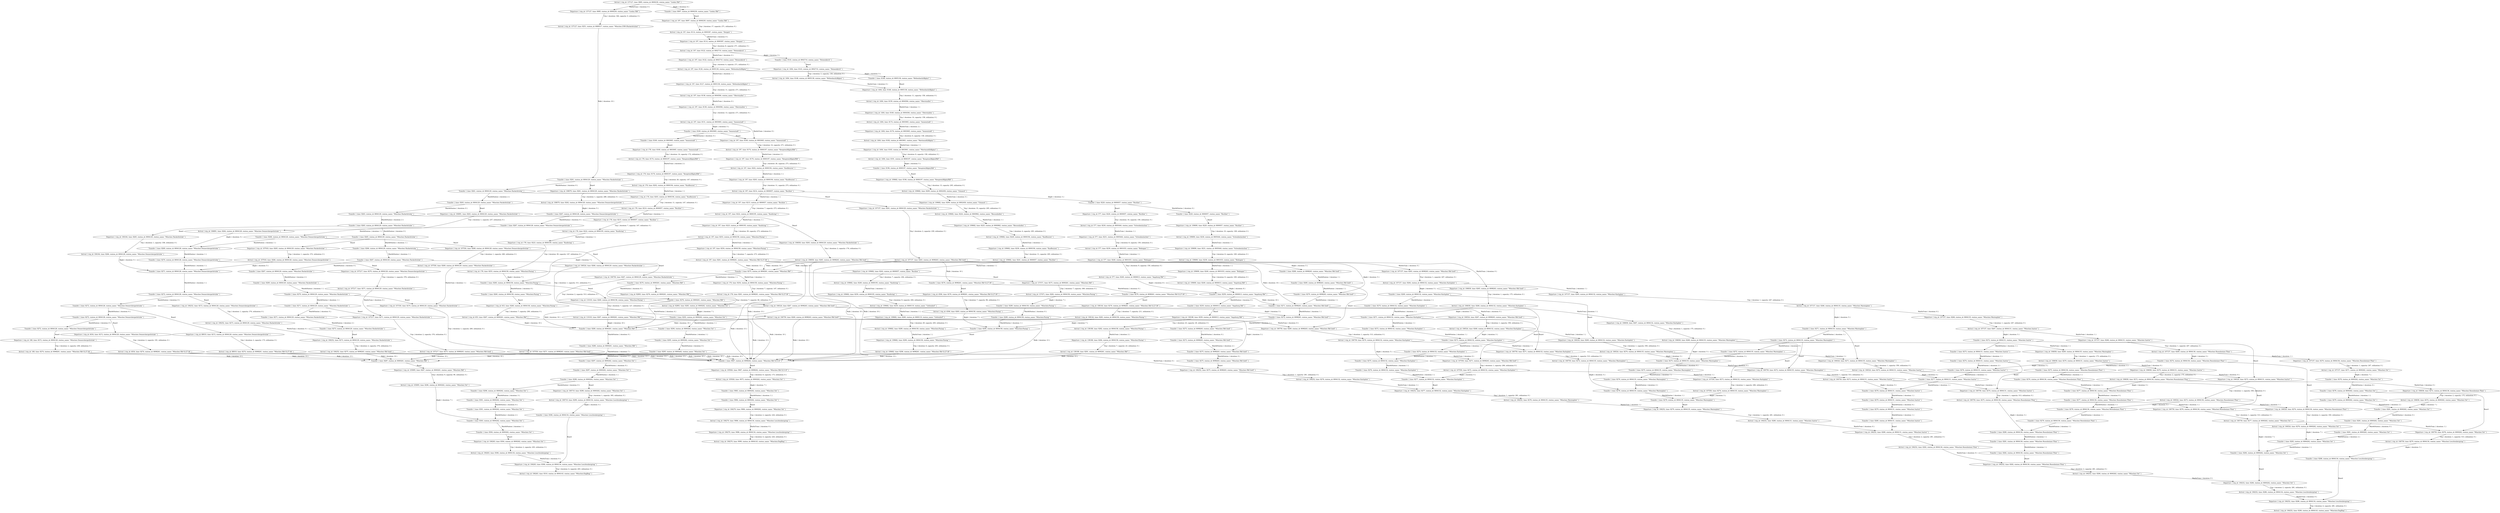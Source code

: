 digraph {
    0 [ label = "Departure { trip_id: 168, time: 8272, station_id: 8004128, station_name: \"München Donnersbergerbrücke\" }" ]
    1 [ label = "Transfer { time: 8272, station_id: 8004128, station_name: \"München Donnersbergerbrücke\" }" ]
    2 [ label = "Arrival { trip_id: 168, time: 8274, station_id: 8098261, station_name: \"München Hbf Gl.27-36\" }" ]
    3 [ label = "Departure { trip_id: 178, time: 8160, station_id: 8003065, station_name: \"Immenstadt\" }" ]
    4 [ label = "Transfer { time: 8160, station_id: 8003065, station_name: \"Immenstadt\" }" ]
    5 [ label = "Arrival { trip_id: 178, time: 8174, station_id: 8000197, station_name: \"Kempten(Allgäu)Hbf\" }" ]
    6 [ label = "Departure { trip_id: 178, time: 8176, station_id: 8000197, station_name: \"Kempten(Allgäu)Hbf\" }" ]
    7 [ label = "Arrival { trip_id: 178, time: 8202, station_id: 8000194, station_name: \"Kaufbeuren\" }" ]
    8 [ label = "Departure { trip_id: 178, time: 8203, station_id: 8000194, station_name: \"Kaufbeuren\" }" ]
    9 [ label = "Arrival { trip_id: 178, time: 8214, station_id: 8000057, station_name: \"Buchloe\" }" ]
    10 [ label = "Departure { trip_id: 178, time: 8215, station_id: 8000057, station_name: \"Buchloe\" }" ]
    11 [ label = "Arrival { trip_id: 178, time: 8222, station_id: 8000195, station_name: \"Kaufering\" }" ]
    12 [ label = "Departure { trip_id: 178, time: 8223, station_id: 8000195, station_name: \"Kaufering\" }" ]
    13 [ label = "Arrival { trip_id: 178, time: 8253, station_id: 8004158, station_name: \"München-Pasing\" }" ]
    14 [ label = "Departure { trip_id: 178, time: 8254, station_id: 8004158, station_name: \"München-Pasing\" }" ]
    15 [ label = "Arrival { trip_id: 178, time: 8261, station_id: 8098261, station_name: \"München Hbf Gl.27-36\" }" ]
    16 [ label = "Departure { trip_id: 197, time: 8097, station_id: 8000230, station_name: \"Lindau Hbf\" }" ]
    17 [ label = "Transfer { time: 8097, station_id: 8000230, station_name: \"Lindau Hbf\" }" ]
    18 [ label = "Arrival { trip_id: 197, time: 8114, station_id: 8000387, station_name: \"Hergatz\" }" ]
    19 [ label = "Departure { trip_id: 197, time: 8114, station_id: 8000387, station_name: \"Hergatz\" }" ]
    20 [ label = "Arrival { trip_id: 197, time: 8122, station_id: 8002710, station_name: \"Heimenkirch\" }" ]
    21 [ label = "Departure { trip_id: 197, time: 8122, station_id: 8002710, station_name: \"Heimenkirch\" }" ]
    22 [ label = "Arrival { trip_id: 197, time: 8126, station_id: 8005138, station_name: \"Röthenbach(Allgäu)\" }" ]
    23 [ label = "Departure { trip_id: 197, time: 8127, station_id: 8005138, station_name: \"Röthenbach(Allgäu)\" }" ]
    24 [ label = "Arrival { trip_id: 197, time: 8138, station_id: 8004584, station_name: \"Oberstaufen\" }" ]
    25 [ label = "Departure { trip_id: 197, time: 8138, station_id: 8004584, station_name: \"Oberstaufen\" }" ]
    26 [ label = "Arrival { trip_id: 197, time: 8151, station_id: 8003065, station_name: \"Immenstadt\" }" ]
    27 [ label = "Departure { trip_id: 197, time: 8160, station_id: 8003065, station_name: \"Immenstadt\" }" ]
    28 [ label = "Transfer { time: 8160, station_id: 8003065, station_name: \"Immenstadt\" }" ]
    29 [ label = "Arrival { trip_id: 197, time: 8174, station_id: 8000197, station_name: \"Kempten(Allgäu)Hbf\" }" ]
    30 [ label = "Departure { trip_id: 197, time: 8176, station_id: 8000197, station_name: \"Kempten(Allgäu)Hbf\" }" ]
    31 [ label = "Arrival { trip_id: 197, time: 8202, station_id: 8000194, station_name: \"Kaufbeuren\" }" ]
    32 [ label = "Departure { trip_id: 197, time: 8203, station_id: 8000194, station_name: \"Kaufbeuren\" }" ]
    33 [ label = "Arrival { trip_id: 197, time: 8214, station_id: 8000057, station_name: \"Buchloe\" }" ]
    34 [ label = "Departure { trip_id: 197, time: 8215, station_id: 8000057, station_name: \"Buchloe\" }" ]
    35 [ label = "Arrival { trip_id: 197, time: 8222, station_id: 8000195, station_name: \"Kaufering\" }" ]
    36 [ label = "Departure { trip_id: 197, time: 8223, station_id: 8000195, station_name: \"Kaufering\" }" ]
    37 [ label = "Arrival { trip_id: 197, time: 8253, station_id: 8004158, station_name: \"München-Pasing\" }" ]
    38 [ label = "Departure { trip_id: 197, time: 8254, station_id: 8004158, station_name: \"München-Pasing\" }" ]
    39 [ label = "Arrival { trip_id: 197, time: 8261, station_id: 8098261, station_name: \"München Hbf Gl.27-36\" }" ]
    40 [ label = "Departure { trip_id: 577, time: 8220, station_id: 8000057, station_name: \"Buchloe\" }" ]
    41 [ label = "Transfer { time: 8220, station_id: 8000057, station_name: \"Buchloe\" }" ]
    42 [ label = "Arrival { trip_id: 577, time: 8230, station_id: 8005444, station_name: \"Schwabmünchen\" }" ]
    43 [ label = "Departure { trip_id: 577, time: 8231, station_id: 8005444, station_name: \"Schwabmünchen\" }" ]
    44 [ label = "Arrival { trip_id: 577, time: 8239, station_id: 8001033, station_name: \"Bobingen\" }" ]
    45 [ label = "Departure { trip_id: 577, time: 8240, station_id: 8001033, station_name: \"Bobingen\" }" ]
    46 [ label = "Arrival { trip_id: 577, time: 8249, station_id: 8000013, station_name: \"Augsburg Hbf\" }" ]
    47 [ label = "Departure { trip_id: 653, time: 8260, station_id: 8004158, station_name: \"München-Pasing\" }" ]
    48 [ label = "Transfer { time: 8260, station_id: 8004158, station_name: \"München-Pasing\" }" ]
    49 [ label = "Arrival { trip_id: 653, time: 8267, station_id: 8000261, station_name: \"München Hbf\" }" ]
    50 [ label = "Departure { trip_id: 1404, time: 8143, station_id: 8002710, station_name: \"Heimenkirch\" }" ]
    51 [ label = "Transfer { time: 8143, station_id: 8002710, station_name: \"Heimenkirch\" }" ]
    52 [ label = "Arrival { trip_id: 1404, time: 8148, station_id: 8005138, station_name: \"Röthenbach(Allgäu)\" }" ]
    53 [ label = "Departure { trip_id: 1404, time: 8148, station_id: 8005138, station_name: \"Röthenbach(Allgäu)\" }" ]
    54 [ label = "Transfer { time: 8148, station_id: 8005138, station_name: \"Röthenbach(Allgäu)\" }" ]
    55 [ label = "Arrival { trip_id: 1404, time: 8159, station_id: 8004584, station_name: \"Oberstaufen\" }" ]
    56 [ label = "Departure { trip_id: 1404, time: 8160, station_id: 8004584, station_name: \"Oberstaufen\" }" ]
    57 [ label = "Arrival { trip_id: 1404, time: 8174, station_id: 8003065, station_name: \"Immenstadt\" }" ]
    58 [ label = "Departure { trip_id: 1404, time: 8176, station_id: 8003065, station_name: \"Immenstadt\" }" ]
    59 [ label = "Arrival { trip_id: 1404, time: 8182, station_id: 8003901, station_name: \"Martinszell(Allgäu)\" }" ]
    60 [ label = "Departure { trip_id: 1404, time: 8183, station_id: 8003901, station_name: \"Martinszell(Allgäu)\" }" ]
    61 [ label = "Arrival { trip_id: 1404, time: 8191, station_id: 8000197, station_name: \"Kempten(Allgäu)Hbf\" }" ]
    62 [ label = "Departure { trip_id: 4034, time: 8272, station_id: 8004128, station_name: \"München Donnersbergerbrücke\" }" ]
    63 [ label = "Transfer { time: 8272, station_id: 8004128, station_name: \"München Donnersbergerbrücke\" }" ]
    64 [ label = "Arrival { trip_id: 4034, time: 8274, station_id: 8098261, station_name: \"München Hbf Gl.27-36\" }" ]
    65 [ label = "Departure { trip_id: 4506, time: 8276, station_id: 8098261, station_name: \"München Hbf Gl.27-36\" }" ]
    66 [ label = "Transfer { time: 8276, station_id: 8098261, station_name: \"München Hbf Gl.27-36\" }" ]
    67 [ label = "Arrival { trip_id: 4506, time: 8283, station_id: 8004158, station_name: \"München-Pasing\" }" ]
    68 [ label = "Transfer { time: 8280, station_id: 8000261, station_name: \"München Hbf\" }" ]
    69 [ label = "Departure { trip_id: 88919, time: 8272, station_id: 8004128, station_name: \"München Donnersbergerbrücke\" }" ]
    70 [ label = "Transfer { time: 8272, station_id: 8004128, station_name: \"München Donnersbergerbrücke\" }" ]
    71 [ label = "Arrival { trip_id: 88919, time: 8274, station_id: 8098261, station_name: \"München Hbf Gl.27-36\" }" ]
    72 [ label = "Departure { trip_id: 92893, time: 8276, station_id: 8000261, station_name: \"München Hbf\" }" ]
    73 [ label = "Transfer { time: 8276, station_id: 8000261, station_name: \"München Hbf\" }" ]
    74 [ label = "Arrival { trip_id: 92893, time: 8283, station_id: 8000262, station_name: \"München Ost\" }" ]
    75 [ label = "Departure { trip_id: 105895, time: 8287, station_id: 8000261, station_name: \"München Hbf\" }" ]
    76 [ label = "Transfer { time: 8287, station_id: 8000261, station_name: \"München Hbf\" }" ]
    77 [ label = "Arrival { trip_id: 105895, time: 8296, station_id: 8000262, station_name: \"München Ost\" }" ]
    78 [ label = "Transfer { time: 8297, station_id: 8000262, station_name: \"München Ost\" }" ]
    79 [ label = "Departure { trip_id: 105926, time: 9067, station_id: 8098262, station_name: \"München Hbf Gl.5-10\" }" ]
    80 [ label = "Transfer { time: 9067, station_id: 8098262, station_name: \"München Hbf Gl.5-10\" }" ]
    81 [ label = "Arrival { trip_id: 105926, time: 9075, station_id: 8000262, station_name: \"München Ost\" }" ]
    82 [ label = "Transfer { time: 8279, station_id: 8000262, station_name: \"München Ost\" }" ]
    83 [ label = "Transfer { time: 8281, station_id: 8004136, station_name: \"München Rosenheimer Platz\" }" ]
    84 [ label = "Departure { trip_id: 106164, time: 8265, station_id: 8004129, station_name: \"München Hackerbrücke\" }" ]
    85 [ label = "Transfer { time: 8265, station_id: 8004129, station_name: \"München Hackerbrücke\" }" ]
    86 [ label = "Arrival { trip_id: 106164, time: 8266, station_id: 8004128, station_name: \"München Donnersbergerbrücke\" }" ]
    87 [ label = "Transfer { time: 8267, station_id: 8004128, station_name: \"München Donnersbergerbrücke\" }" ]
    88 [ label = "Transfer { time: 8277, station_id: 8004136, station_name: \"München Rosenheimer Platz\" }" ]
    89 [ label = "Transfer { time: 8279, station_id: 8004131, station_name: \"München Isartor\" }" ]
    90 [ label = "Transfer { time: 8295, station_id: 8000262, station_name: \"München Ost\" }" ]
    91 [ label = "Departure { trip_id: 106252, time: 8272, station_id: 8004128, station_name: \"München Donnersbergerbrücke\" }" ]
    92 [ label = "Transfer { time: 8272, station_id: 8004128, station_name: \"München Donnersbergerbrücke\" }" ]
    93 [ label = "Arrival { trip_id: 106252, time: 8273, station_id: 8004129, station_name: \"München Hackerbrücke\" }" ]
    94 [ label = "Departure { trip_id: 106252, time: 8273, station_id: 8004129, station_name: \"München Hackerbrücke\" }" ]
    95 [ label = "Transfer { time: 8273, station_id: 8004129, station_name: \"München Hackerbrücke\" }" ]
    96 [ label = "Arrival { trip_id: 106252, time: 8275, station_id: 8098263, station_name: \"München Hbf (tief)\" }" ]
    97 [ label = "Departure { trip_id: 106252, time: 8275, station_id: 8098263, station_name: \"München Hbf (tief)\" }" ]
    98 [ label = "Transfer { time: 8275, station_id: 8098263, station_name: \"München Hbf (tief)\" }" ]
    99 [ label = "Arrival { trip_id: 106252, time: 8276, station_id: 8004132, station_name: \"München Karlsplatz\" }" ]
    100 [ label = "Departure { trip_id: 106252, time: 8277, station_id: 8004132, station_name: \"München Karlsplatz\" }" ]
    101 [ label = "Transfer { time: 8277, station_id: 8004132, station_name: \"München Karlsplatz\" }" ]
    102 [ label = "Arrival { trip_id: 106252, time: 8278, station_id: 8004135, station_name: \"München Marienplatz\" }" ]
    103 [ label = "Departure { trip_id: 106252, time: 8279, station_id: 8004135, station_name: \"München Marienplatz\" }" ]
    104 [ label = "Transfer { time: 8279, station_id: 8004135, station_name: \"München Marienplatz\" }" ]
    105 [ label = "Arrival { trip_id: 106252, time: 8280, station_id: 8004131, station_name: \"München Isartor\" }" ]
    106 [ label = "Departure { trip_id: 106252, time: 8280, station_id: 8004131, station_name: \"München Isartor\" }" ]
    107 [ label = "Transfer { time: 8280, station_id: 8004131, station_name: \"München Isartor\" }" ]
    108 [ label = "Arrival { trip_id: 106252, time: 8282, station_id: 8004136, station_name: \"München Rosenheimer Platz\" }" ]
    109 [ label = "Departure { trip_id: 106252, time: 8282, station_id: 8004136, station_name: \"München Rosenheimer Platz\" }" ]
    110 [ label = "Transfer { time: 8282, station_id: 8004136, station_name: \"München Rosenheimer Platz\" }" ]
    111 [ label = "Arrival { trip_id: 106252, time: 8284, station_id: 8000262, station_name: \"München Ost\" }" ]
    112 [ label = "Departure { trip_id: 106252, time: 8284, station_id: 8000262, station_name: \"München Ost\" }" ]
    113 [ label = "Transfer { time: 8284, station_id: 8000262, station_name: \"München Ost\" }" ]
    114 [ label = "Arrival { trip_id: 106252, time: 8286, station_id: 8004134, station_name: \"München Leuchtenbergring\" }" ]
    115 [ label = "Departure { trip_id: 106252, time: 8286, station_id: 8004134, station_name: \"München Leuchtenbergring\" }" ]
    116 [ label = "Transfer { time: 8286, station_id: 8004134, station_name: \"München Leuchtenbergring\" }" ]
    117 [ label = "Arrival { trip_id: 106252, time: 8290, station_id: 8004143, station_name: \"München-Daglfing\" }" ]
    118 [ label = "Departure { trip_id: 106263, time: 8304, station_id: 8000262, station_name: \"München Ost\" }" ]
    119 [ label = "Transfer { time: 8304, station_id: 8000262, station_name: \"München Ost\" }" ]
    120 [ label = "Arrival { trip_id: 106263, time: 8306, station_id: 8004134, station_name: \"München Leuchtenbergring\" }" ]
    121 [ label = "Departure { trip_id: 106263, time: 8306, station_id: 8004134, station_name: \"München Leuchtenbergring\" }" ]
    122 [ label = "Transfer { time: 8306, station_id: 8004134, station_name: \"München Leuchtenbergring\" }" ]
    123 [ label = "Arrival { trip_id: 106263, time: 8310, station_id: 8004143, station_name: \"München-Daglfing\" }" ]
    124 [ label = "Departure { trip_id: 106270, time: 9084, station_id: 8000262, station_name: \"München Ost\" }" ]
    125 [ label = "Transfer { time: 9084, station_id: 8000262, station_name: \"München Ost\" }" ]
    126 [ label = "Arrival { trip_id: 106270, time: 9086, station_id: 8004134, station_name: \"München Leuchtenbergring\" }" ]
    127 [ label = "Departure { trip_id: 106270, time: 9086, station_id: 8004134, station_name: \"München Leuchtenbergring\" }" ]
    128 [ label = "Arrival { trip_id: 106270, time: 9090, station_id: 8004143, station_name: \"München-Daglfing\" }" ]
    129 [ label = "Transfer { time: 8298, station_id: 8000262, station_name: \"München Ost\" }" ]
    130 [ label = "Transfer { time: 8272, station_id: 8004132, station_name: \"München Karlsplatz\" }" ]
    131 [ label = "Transfer { time: 8273, station_id: 8098263, station_name: \"München Hbf (tief)\" }" ]
    132 [ label = "Departure { trip_id: 106524, time: 8266, station_id: 8004129, station_name: \"München Hackerbrücke\" }" ]
    133 [ label = "Transfer { time: 8266, station_id: 8004129, station_name: \"München Hackerbrücke\" }" ]
    134 [ label = "Arrival { trip_id: 106524, time: 8267, station_id: 8098263, station_name: \"München Hbf (tief)\" }" ]
    135 [ label = "Departure { trip_id: 106524, time: 8267, station_id: 8098263, station_name: \"München Hbf (tief)\" }" ]
    136 [ label = "Arrival { trip_id: 106524, time: 8268, station_id: 8004132, station_name: \"München Karlsplatz\" }" ]
    137 [ label = "Departure { trip_id: 106524, time: 8269, station_id: 8004132, station_name: \"München Karlsplatz\" }" ]
    138 [ label = "Transfer { time: 8269, station_id: 8004132, station_name: \"München Karlsplatz\" }" ]
    139 [ label = "Arrival { trip_id: 106524, time: 8270, station_id: 8004135, station_name: \"München Marienplatz\" }" ]
    140 [ label = "Departure { trip_id: 106524, time: 8271, station_id: 8004135, station_name: \"München Marienplatz\" }" ]
    141 [ label = "Transfer { time: 8271, station_id: 8004135, station_name: \"München Marienplatz\" }" ]
    142 [ label = "Arrival { trip_id: 106524, time: 8272, station_id: 8004131, station_name: \"München Isartor\" }" ]
    143 [ label = "Departure { trip_id: 106524, time: 8272, station_id: 8004131, station_name: \"München Isartor\" }" ]
    144 [ label = "Transfer { time: 8272, station_id: 8004131, station_name: \"München Isartor\" }" ]
    145 [ label = "Arrival { trip_id: 106524, time: 8273, station_id: 8004136, station_name: \"München Rosenheimer Platz\" }" ]
    146 [ label = "Departure { trip_id: 106524, time: 8274, station_id: 8004136, station_name: \"München Rosenheimer Platz\" }" ]
    147 [ label = "Transfer { time: 8274, station_id: 8004136, station_name: \"München Rosenheimer Platz\" }" ]
    148 [ label = "Arrival { trip_id: 106524, time: 8276, station_id: 8000262, station_name: \"München Ost\" }" ]
    149 [ label = "Transfer { time: 8278, station_id: 8000262, station_name: \"München Ost\" }" ]
    150 [ label = "Transfer { time: 9083, station_id: 8000262, station_name: \"München Ost\" }" ]
    151 [ label = "Transfer { time: 8303, station_id: 8000262, station_name: \"München Ost\" }" ]
    152 [ label = "Departure { trip_id: 106719, time: 8298, station_id: 8000262, station_name: \"München Ost\" }" ]
    153 [ label = "Transfer { time: 8298, station_id: 8000262, station_name: \"München Ost\" }" ]
    154 [ label = "Arrival { trip_id: 106719, time: 8299, station_id: 8004134, station_name: \"München Leuchtenbergring\" }" ]
    155 [ label = "Departure { trip_id: 106759, time: 8267, station_id: 8004129, station_name: \"München Hackerbrücke\" }" ]
    156 [ label = "Transfer { time: 8267, station_id: 8004129, station_name: \"München Hackerbrücke\" }" ]
    157 [ label = "Arrival { trip_id: 106759, time: 8269, station_id: 8098263, station_name: \"München Hbf (tief)\" }" ]
    158 [ label = "Departure { trip_id: 106759, time: 8269, station_id: 8098263, station_name: \"München Hbf (tief)\" }" ]
    159 [ label = "Transfer { time: 8269, station_id: 8098263, station_name: \"München Hbf (tief)\" }" ]
    160 [ label = "Arrival { trip_id: 106759, time: 8270, station_id: 8004132, station_name: \"München Karlsplatz\" }" ]
    161 [ label = "Departure { trip_id: 106759, time: 8271, station_id: 8004132, station_name: \"München Karlsplatz\" }" ]
    162 [ label = "Transfer { time: 8271, station_id: 8004132, station_name: \"München Karlsplatz\" }" ]
    163 [ label = "Arrival { trip_id: 106759, time: 8272, station_id: 8004135, station_name: \"München Marienplatz\" }" ]
    164 [ label = "Departure { trip_id: 106759, time: 8272, station_id: 8004135, station_name: \"München Marienplatz\" }" ]
    165 [ label = "Transfer { time: 8272, station_id: 8004135, station_name: \"München Marienplatz\" }" ]
    166 [ label = "Arrival { trip_id: 106759, time: 8273, station_id: 8004131, station_name: \"München Isartor\" }" ]
    167 [ label = "Departure { trip_id: 106759, time: 8274, station_id: 8004131, station_name: \"München Isartor\" }" ]
    168 [ label = "Transfer { time: 8274, station_id: 8004131, station_name: \"München Isartor\" }" ]
    169 [ label = "Arrival { trip_id: 106759, time: 8275, station_id: 8004136, station_name: \"München Rosenheimer Platz\" }" ]
    170 [ label = "Departure { trip_id: 106759, time: 8276, station_id: 8004136, station_name: \"München Rosenheimer Platz\" }" ]
    171 [ label = "Transfer { time: 8276, station_id: 8004136, station_name: \"München Rosenheimer Platz\" }" ]
    172 [ label = "Arrival { trip_id: 106759, time: 8277, station_id: 8000262, station_name: \"München Ost\" }" ]
    173 [ label = "Departure { trip_id: 106759, time: 8278, station_id: 8000262, station_name: \"München Ost\" }" ]
    174 [ label = "Transfer { time: 8278, station_id: 8000262, station_name: \"München Ost\" }" ]
    175 [ label = "Arrival { trip_id: 106759, time: 8279, station_id: 8004134, station_name: \"München Leuchtenbergring\" }" ]
    176 [ label = "Transfer { time: 8270, station_id: 8004132, station_name: \"München Karlsplatz\" }" ]
    177 [ label = "Transfer { time: 8272, station_id: 8098263, station_name: \"München Hbf (tief)\" }" ]
    178 [ label = "Transfer { time: 8283, station_id: 8000262, station_name: \"München Ost\" }" ]
    179 [ label = "Departure { trip_id: 106838, time: 8263, station_id: 8004129, station_name: \"München Hackerbrücke\" }" ]
    180 [ label = "Transfer { time: 8263, station_id: 8004129, station_name: \"München Hackerbrücke\" }" ]
    181 [ label = "Arrival { trip_id: 106838, time: 8265, station_id: 8098263, station_name: \"München Hbf (tief)\" }" ]
    182 [ label = "Departure { trip_id: 106838, time: 8265, station_id: 8098263, station_name: \"München Hbf (tief)\" }" ]
    183 [ label = "Arrival { trip_id: 106838, time: 8266, station_id: 8004132, station_name: \"München Karlsplatz\" }" ]
    184 [ label = "Departure { trip_id: 106838, time: 8267, station_id: 8004132, station_name: \"München Karlsplatz\" }" ]
    185 [ label = "Arrival { trip_id: 106838, time: 8268, station_id: 8004135, station_name: \"München Marienplatz\" }" ]
    186 [ label = "Departure { trip_id: 106838, time: 8269, station_id: 8004135, station_name: \"München Marienplatz\" }" ]
    187 [ label = "Arrival { trip_id: 106838, time: 8270, station_id: 8004131, station_name: \"München Isartor\" }" ]
    188 [ label = "Departure { trip_id: 106838, time: 8270, station_id: 8004131, station_name: \"München Isartor\" }" ]
    189 [ label = "Arrival { trip_id: 106838, time: 8272, station_id: 8004136, station_name: \"München Rosenheimer Platz\" }" ]
    190 [ label = "Departure { trip_id: 106838, time: 8272, station_id: 8004136, station_name: \"München Rosenheimer Platz\" }" ]
    191 [ label = "Arrival { trip_id: 106838, time: 8274, station_id: 8000262, station_name: \"München Ost\" }" ]
    192 [ label = "Transfer { time: 8272, station_id: 8004135, station_name: \"München Marienplatz\" }" ]
    193 [ label = "Transfer { time: 8274, station_id: 8004132, station_name: \"München Karlsplatz\" }" ]
    194 [ label = "Transfer { time: 8275, station_id: 8098263, station_name: \"München Hbf (tief)\" }" ]
    195 [ label = "Transfer { time: 8289, station_id: 8004158, station_name: \"München-Pasing\" }" ]
    196 [ label = "Transfer { time: 8275, station_id: 8004136, station_name: \"München Rosenheimer Platz\" }" ]
    197 [ label = "Transfer { time: 8277, station_id: 8004131, station_name: \"München Isartor\" }" ]
    198 [ label = "Transfer { time: 8278, station_id: 8004135, station_name: \"München Marienplatz\" }" ]
    199 [ label = "Departure { trip_id: 106891, time: 8263, station_id: 8004129, station_name: \"München Hackerbrücke\" }" ]
    200 [ label = "Transfer { time: 8263, station_id: 8004129, station_name: \"München Hackerbrücke\" }" ]
    201 [ label = "Arrival { trip_id: 106891, time: 8264, station_id: 8004128, station_name: \"München Donnersbergerbrücke\" }" ]
    202 [ label = "Transfer { time: 8293, station_id: 8000262, station_name: \"München Ost\" }" ]
    203 [ label = "Transfer { time: 8268, station_id: 8098263, station_name: \"München Hbf (tief)\" }" ]
    204 [ label = "Transfer { time: 8269, station_id: 8004129, station_name: \"München Hackerbrücke\" }" ]
    205 [ label = "Transfer { time: 8271, station_id: 8004128, station_name: \"München Donnersbergerbrücke\" }" ]
    206 [ label = "Departure { trip_id: 107157, time: 8261, station_id: 8004129, station_name: \"München Hackerbrücke\" }" ]
    207 [ label = "Transfer { time: 8261, station_id: 8004129, station_name: \"München Hackerbrücke\" }" ]
    208 [ label = "Arrival { trip_id: 107157, time: 8263, station_id: 8098263, station_name: \"München Hbf (tief)\" }" ]
    209 [ label = "Departure { trip_id: 107157, time: 8263, station_id: 8098263, station_name: \"München Hbf (tief)\" }" ]
    210 [ label = "Arrival { trip_id: 107157, time: 8264, station_id: 8004132, station_name: \"München Karlsplatz\" }" ]
    211 [ label = "Departure { trip_id: 107157, time: 8265, station_id: 8004132, station_name: \"München Karlsplatz\" }" ]
    212 [ label = "Arrival { trip_id: 107157, time: 8266, station_id: 8004135, station_name: \"München Marienplatz\" }" ]
    213 [ label = "Departure { trip_id: 107157, time: 8266, station_id: 8004135, station_name: \"München Marienplatz\" }" ]
    214 [ label = "Arrival { trip_id: 107157, time: 8267, station_id: 8004131, station_name: \"München Isartor\" }" ]
    215 [ label = "Departure { trip_id: 107157, time: 8268, station_id: 8004131, station_name: \"München Isartor\" }" ]
    216 [ label = "Arrival { trip_id: 107157, time: 8269, station_id: 8004136, station_name: \"München Rosenheimer Platz\" }" ]
    217 [ label = "Departure { trip_id: 107157, time: 8270, station_id: 8004136, station_name: \"München Rosenheimer Platz\" }" ]
    218 [ label = "Arrival { trip_id: 107157, time: 8271, station_id: 8000262, station_name: \"München Ost\" }" ]
    219 [ label = "Transfer { time: 8294, station_id: 8000262, station_name: \"München Ost\" }" ]
    220 [ label = "Departure { trip_id: 107217, time: 8270, station_id: 8004128, station_name: \"München Donnersbergerbrücke\" }" ]
    221 [ label = "Transfer { time: 8270, station_id: 8004128, station_name: \"München Donnersbergerbrücke\" }" ]
    222 [ label = "Arrival { trip_id: 107217, time: 8271, station_id: 8004129, station_name: \"München Hackerbrücke\" }" ]
    223 [ label = "Departure { trip_id: 107217, time: 8271, station_id: 8004129, station_name: \"München Hackerbrücke\" }" ]
    224 [ label = "Transfer { time: 8271, station_id: 8004129, station_name: \"München Hackerbrücke\" }" ]
    225 [ label = "Arrival { trip_id: 107217, time: 8273, station_id: 8098263, station_name: \"München Hbf (tief)\" }" ]
    226 [ label = "Transfer { time: 8273, station_id: 8098263, station_name: \"München Hbf (tief)\" }" ]
    227 [ label = "Transfer { time: 8275, station_id: 8004132, station_name: \"München Karlsplatz\" }" ]
    228 [ label = "Transfer { time: 8276, station_id: 8004135, station_name: \"München Marienplatz\" }" ]
    229 [ label = "Transfer { time: 8278, station_id: 8004131, station_name: \"München Isartor\" }" ]
    230 [ label = "Transfer { time: 8280, station_id: 8004136, station_name: \"München Rosenheimer Platz\" }" ]
    231 [ label = "Transfer { time: 8273, station_id: 8004131, station_name: \"München Isartor\" }" ]
    232 [ label = "Transfer { time: 8275, station_id: 8004135, station_name: \"München Marienplatz\" }" ]
    233 [ label = "Transfer { time: 8276, station_id: 8004132, station_name: \"München Karlsplatz\" }" ]
    234 [ label = "Transfer { time: 8289, station_id: 8004158, station_name: \"München-Pasing\" }" ]
    235 [ label = "Transfer { time: 8281, station_id: 8000262, station_name: \"München Ost\" }" ]
    236 [ label = "Transfer { time: 8301, station_id: 8000262, station_name: \"München Ost\" }" ]
    237 [ label = "Transfer { time: 8281, station_id: 8000262, station_name: \"München Ost\" }" ]
    238 [ label = "Transfer { time: 8270, station_id: 8098263, station_name: \"München Hbf (tief)\" }" ]
    239 [ label = "Transfer { time: 8271, station_id: 8004129, station_name: \"München Hackerbrücke\" }" ]
    240 [ label = "Departure { trip_id: 107550, time: 8268, station_id: 8004128, station_name: \"München Donnersbergerbrücke\" }" ]
    241 [ label = "Transfer { time: 8268, station_id: 8004128, station_name: \"München Donnersbergerbrücke\" }" ]
    242 [ label = "Arrival { trip_id: 107550, time: 8269, station_id: 8004129, station_name: \"München Hackerbrücke\" }" ]
    243 [ label = "Departure { trip_id: 107550, time: 8270, station_id: 8004129, station_name: \"München Hackerbrücke\" }" ]
    244 [ label = "Transfer { time: 8270, station_id: 8004129, station_name: \"München Hackerbrücke\" }" ]
    245 [ label = "Arrival { trip_id: 107550, time: 8271, station_id: 8098263, station_name: \"München Hbf (tief)\" }" ]
    246 [ label = "Departure { trip_id: 107550, time: 8271, station_id: 8098263, station_name: \"München Hbf (tief)\" }" ]
    247 [ label = "Transfer { time: 8271, station_id: 8098263, station_name: \"München Hbf (tief)\" }" ]
    248 [ label = "Arrival { trip_id: 107550, time: 8272, station_id: 8004132, station_name: \"München Karlsplatz\" }" ]
    249 [ label = "Departure { trip_id: 107550, time: 8273, station_id: 8004132, station_name: \"München Karlsplatz\" }" ]
    250 [ label = "Transfer { time: 8273, station_id: 8004132, station_name: \"München Karlsplatz\" }" ]
    251 [ label = "Arrival { trip_id: 107550, time: 8274, station_id: 8004135, station_name: \"München Marienplatz\" }" ]
    252 [ label = "Transfer { time: 8275, station_id: 8004135, station_name: \"München Marienplatz\" }" ]
    253 [ label = "Transfer { time: 8276, station_id: 8004131, station_name: \"München Isartor\" }" ]
    254 [ label = "Transfer { time: 8278, station_id: 8004136, station_name: \"München Rosenheimer Platz\" }" ]
    255 [ label = "Transfer { time: 8281, station_id: 8000262, station_name: \"München Ost\" }" ]
    256 [ label = "Transfer { time: 8301, station_id: 8000262, station_name: \"München Ost\" }" ]
    257 [ label = "Transfer { time: 8295, station_id: 8000262, station_name: \"München Ost\" }" ]
    258 [ label = "Transfer { time: 8277, station_id: 8004136, station_name: \"München Rosenheimer Platz\" }" ]
    259 [ label = "Transfer { time: 8279, station_id: 8004131, station_name: \"München Isartor\" }" ]
    260 [ label = "Departure { trip_id: 107918, time: 8265, station_id: 8004129, station_name: \"München Hackerbrücke\" }" ]
    261 [ label = "Transfer { time: 8265, station_id: 8004129, station_name: \"München Hackerbrücke\" }" ]
    262 [ label = "Arrival { trip_id: 107918, time: 8266, station_id: 8004128, station_name: \"München Donnersbergerbrücke\" }" ]
    263 [ label = "Transfer { time: 8267, station_id: 8004128, station_name: \"München Donnersbergerbrücke\" }" ]
    264 [ label = "Transfer { time: 8279, station_id: 8004136, station_name: \"München Rosenheimer Platz\" }" ]
    265 [ label = "Transfer { time: 8267, station_id: 8004129, station_name: \"München Hackerbrücke\" }" ]
    266 [ label = "Transfer { time: 8269, station_id: 8004128, station_name: \"München Donnersbergerbrücke\" }" ]
    267 [ label = "Transfer { time: 8297, station_id: 8000262, station_name: \"München Ost\" }" ]
    268 [ label = "Departure { trip_id: 108079, time: 8261, station_id: 8004129, station_name: \"München Hackerbrücke\" }" ]
    269 [ label = "Transfer { time: 8261, station_id: 8004129, station_name: \"München Hackerbrücke\" }" ]
    270 [ label = "Arrival { trip_id: 108079, time: 8262, station_id: 8004128, station_name: \"München Donnersbergerbrücke\" }" ]
    271 [ label = "Departure { trip_id: 108144, time: 8276, station_id: 8098261, station_name: \"München Hbf Gl.27-36\" }" ]
    272 [ label = "Transfer { time: 8276, station_id: 8098261, station_name: \"München Hbf Gl.27-36\" }" ]
    273 [ label = "Arrival { trip_id: 108144, time: 8283, station_id: 8004158, station_name: \"München-Pasing\" }" ]
    274 [ label = "Departure { trip_id: 109682, time: 8196, station_id: 8000197, station_name: \"Kempten(Allgäu)Hbf\" }" ]
    275 [ label = "Transfer { time: 8196, station_id: 8000197, station_name: \"Kempten(Allgäu)Hbf\" }" ]
    276 [ label = "Arrival { trip_id: 109682, time: 8209, station_id: 8002458, station_name: \"Günzach\" }" ]
    277 [ label = "Departure { trip_id: 109682, time: 8209, station_id: 8002458, station_name: \"Günzach\" }" ]
    278 [ label = "Arrival { trip_id: 109682, time: 8224, station_id: 8000962, station_name: \"Biessenhofen\" }" ]
    279 [ label = "Departure { trip_id: 109682, time: 8225, station_id: 8000962, station_name: \"Biessenhofen\" }" ]
    280 [ label = "Arrival { trip_id: 109682, time: 8229, station_id: 8000194, station_name: \"Kaufbeuren\" }" ]
    281 [ label = "Departure { trip_id: 109682, time: 8230, station_id: 8000194, station_name: \"Kaufbeuren\" }" ]
    282 [ label = "Arrival { trip_id: 109682, time: 8241, station_id: 8000057, station_name: \"Buchloe\" }" ]
    283 [ label = "Departure { trip_id: 109682, time: 8242, station_id: 8000057, station_name: \"Buchloe\" }" ]
    284 [ label = "Arrival { trip_id: 109682, time: 8249, station_id: 8000195, station_name: \"Kaufering\" }" ]
    285 [ label = "Departure { trip_id: 109682, time: 8250, station_id: 8000195, station_name: \"Kaufering\" }" ]
    286 [ label = "Arrival { trip_id: 109682, time: 8259, station_id: 8000119, station_name: \"Geltendorf\" }" ]
    287 [ label = "Departure { trip_id: 109682, time: 8260, station_id: 8000119, station_name: \"Geltendorf\" }" ]
    288 [ label = "Arrival { trip_id: 109682, time: 8289, station_id: 8004158, station_name: \"München-Pasing\" }" ]
    289 [ label = "Departure { trip_id: 109682, time: 8290, station_id: 8004158, station_name: \"München-Pasing\" }" ]
    290 [ label = "Transfer { time: 8290, station_id: 8004158, station_name: \"München-Pasing\" }" ]
    291 [ label = "Arrival { trip_id: 109682, time: 8296, station_id: 8098261, station_name: \"München Hbf Gl.27-36\" }" ]
    292 [ label = "Departure { trip_id: 109690, time: 8220, station_id: 8000057, station_name: \"Buchloe\" }" ]
    293 [ label = "Transfer { time: 8220, station_id: 8000057, station_name: \"Buchloe\" }" ]
    294 [ label = "Arrival { trip_id: 109690, time: 8230, station_id: 8005444, station_name: \"Schwabmünchen\" }" ]
    295 [ label = "Departure { trip_id: 109690, time: 8231, station_id: 8005444, station_name: \"Schwabmünchen\" }" ]
    296 [ label = "Arrival { trip_id: 109690, time: 8239, station_id: 8001033, station_name: \"Bobingen\" }" ]
    297 [ label = "Departure { trip_id: 109690, time: 8240, station_id: 8001033, station_name: \"Bobingen\" }" ]
    298 [ label = "Arrival { trip_id: 109690, time: 8249, station_id: 8000013, station_name: \"Augsburg Hbf\" }" ]
    299 [ label = "Departure { trip_id: 110103, time: 8260, station_id: 8004158, station_name: \"München-Pasing\" }" ]
    300 [ label = "Transfer { time: 8260, station_id: 8004158, station_name: \"München-Pasing\" }" ]
    301 [ label = "Arrival { trip_id: 110103, time: 8267, station_id: 8000261, station_name: \"München Hbf\" }" ]
    302 [ label = "Transfer { time: 8280, station_id: 8000261, station_name: \"München Hbf\" }" ]
    303 [ label = "Transfer { time: 8259, station_id: 8000013, station_name: \"Augsburg Hbf\" }" ]
    304 [ label = "Arrival { trip_id: 137127, time: 8085, station_id: 8000230, station_name: \"Lindau Hbf\" }" ]
    305 [ label = "Departure { trip_id: 137127, time: 8085, station_id: 8000230, station_name: \"Lindau Hbf\" }" ]
    306 [ label = "Arrival { trip_id: 137127, time: 8251, station_id: 8089317, station_name: \"München ZOB (Hackerbrücke)\" }" ]
    307 [ label = "Departure { trip_id: 137471, time: 8275, station_id: 8000261, station_name: \"München Hbf\" }" ]
    308 [ label = "Transfer { time: 8275, station_id: 8000261, station_name: \"München Hbf\" }" ]
    309 [ label = "Arrival { trip_id: 137471, time: 8282, station_id: 8004158, station_name: \"München-Pasing\" }" ]
    310 [ label = "Transfer { time: 8276, station_id: 8000261, station_name: \"München Hbf\" }" ]
    311 [ label = "Departure { trip_id: 138188, time: 8259, station_id: 8000013, station_name: \"Augsburg Hbf\" }" ]
    312 [ label = "Transfer { time: 8259, station_id: 8000013, station_name: \"Augsburg Hbf\" }" ]
    313 [ label = "Arrival { trip_id: 138188, time: 8282, station_id: 8004158, station_name: \"München-Pasing\" }" ]
    314 [ label = "Departure { trip_id: 138188, time: 8284, station_id: 8004158, station_name: \"München-Pasing\" }" ]
    315 [ label = "Arrival { trip_id: 138188, time: 8291, station_id: 8000261, station_name: \"München Hbf\" }" ]
    1 -> 0 [ label = "Board" ]
    0 -> 2 [ label = "Trip { duration: 2, capacity: 238, utilization: 0 }" ]
    4 -> 3 [ label = "Board" ]
    3 -> 5 [ label = "Trip { duration: 14, capacity: 172, utilization: 0 }" ]
    6 -> 7 [ label = "Trip { duration: 26, capacity: 147, utilization: 0 }" ]
    8 -> 9 [ label = "Trip { duration: 11, capacity: 147, utilization: 0 }" ]
    10 -> 11 [ label = "Trip { duration: 7, capacity: 147, utilization: 0 }" ]
    12 -> 13 [ label = "Trip { duration: 30, capacity: 147, utilization: 0 }" ]
    14 -> 15 [ label = "Trip { duration: 7, capacity: 147, utilization: 0 }" ]
    17 -> 16 [ label = "Board" ]
    16 -> 18 [ label = "Trip { duration: 17, capacity: 271, utilization: 0 }" ]
    19 -> 20 [ label = "Trip { duration: 8, capacity: 271, utilization: 0 }" ]
    21 -> 22 [ label = "Trip { duration: 4, capacity: 271, utilization: 0 }" ]
    23 -> 24 [ label = "Trip { duration: 11, capacity: 271, utilization: 0 }" ]
    25 -> 26 [ label = "Trip { duration: 13, capacity: 271, utilization: 0 }" ]
    28 -> 27 [ label = "Board" ]
    27 -> 29 [ label = "Trip { duration: 14, capacity: 271, utilization: 0 }" ]
    30 -> 31 [ label = "Trip { duration: 26, capacity: 273, utilization: 0 }" ]
    32 -> 33 [ label = "Trip { duration: 11, capacity: 273, utilization: 0 }" ]
    34 -> 35 [ label = "Trip { duration: 7, capacity: 273, utilization: 0 }" ]
    36 -> 37 [ label = "Trip { duration: 30, capacity: 273, utilization: 0 }" ]
    38 -> 39 [ label = "Trip { duration: 7, capacity: 273, utilization: 0 }" ]
    41 -> 40 [ label = "Board" ]
    40 -> 42 [ label = "Trip { duration: 10, capacity: 150, utilization: 0 }" ]
    43 -> 44 [ label = "Trip { duration: 8, capacity: 150, utilization: 0 }" ]
    45 -> 46 [ label = "Trip { duration: 9, capacity: 150, utilization: 0 }" ]
    48 -> 47 [ label = "Board" ]
    47 -> 49 [ label = "Trip { duration: 7, capacity: 200, utilization: 0 }" ]
    51 -> 50 [ label = "Board" ]
    50 -> 52 [ label = "Trip { duration: 5, capacity: 158, utilization: 0 }" ]
    54 -> 53 [ label = "Board" ]
    53 -> 55 [ label = "Trip { duration: 11, capacity: 158, utilization: 0 }" ]
    56 -> 57 [ label = "Trip { duration: 14, capacity: 158, utilization: 0 }" ]
    58 -> 59 [ label = "Trip { duration: 6, capacity: 158, utilization: 0 }" ]
    60 -> 61 [ label = "Trip { duration: 8, capacity: 158, utilization: 0 }" ]
    63 -> 62 [ label = "Board" ]
    62 -> 64 [ label = "Trip { duration: 2, capacity: 191, utilization: 0 }" ]
    66 -> 65 [ label = "Board" ]
    65 -> 67 [ label = "Trip { duration: 7, capacity: 96, utilization: 0 }" ]
    70 -> 69 [ label = "Board" ]
    69 -> 71 [ label = "Trip { duration: 2, capacity: 173, utilization: 0 }" ]
    73 -> 72 [ label = "Board" ]
    72 -> 74 [ label = "Trip { duration: 7, capacity: 84, utilization: 0 }" ]
    76 -> 75 [ label = "Board" ]
    75 -> 77 [ label = "Trip { duration: 9, capacity: 90, utilization: 0 }" ]
    80 -> 79 [ label = "Board" ]
    79 -> 81 [ label = "Trip { duration: 8, capacity: 173, utilization: 0 }" ]
    85 -> 84 [ label = "Board" ]
    84 -> 86 [ label = "Trip { duration: 1, capacity: 338, utilization: 0 }" ]
    92 -> 91 [ label = "Board" ]
    91 -> 93 [ label = "Trip { duration: 1, capacity: 374, utilization: 0 }" ]
    95 -> 94 [ label = "Board" ]
    94 -> 96 [ label = "Trip { duration: 2, capacity: 374, utilization: 0 }" ]
    98 -> 97 [ label = "Board" ]
    97 -> 99 [ label = "Trip { duration: 1, capacity: 281, utilization: 0 }" ]
    101 -> 100 [ label = "Board" ]
    100 -> 102 [ label = "Trip { duration: 1, capacity: 281, utilization: 0 }" ]
    104 -> 103 [ label = "Board" ]
    103 -> 105 [ label = "Trip { duration: 1, capacity: 281, utilization: 0 }" ]
    107 -> 106 [ label = "Board" ]
    106 -> 108 [ label = "Trip { duration: 2, capacity: 281, utilization: 0 }" ]
    110 -> 109 [ label = "Board" ]
    109 -> 111 [ label = "Trip { duration: 2, capacity: 281, utilization: 0 }" ]
    113 -> 112 [ label = "Board" ]
    112 -> 114 [ label = "Trip { duration: 2, capacity: 281, utilization: 0 }" ]
    116 -> 115 [ label = "Board" ]
    115 -> 117 [ label = "Trip { duration: 4, capacity: 281, utilization: 0 }" ]
    119 -> 118 [ label = "Board" ]
    118 -> 120 [ label = "Trip { duration: 2, capacity: 203, utilization: 0 }" ]
    122 -> 121 [ label = "Board" ]
    121 -> 123 [ label = "Trip { duration: 4, capacity: 203, utilization: 0 }" ]
    125 -> 124 [ label = "Board" ]
    124 -> 126 [ label = "Trip { duration: 2, capacity: 224, utilization: 0 }" ]
    127 -> 128 [ label = "Trip { duration: 4, capacity: 224, utilization: 0 }" ]
    133 -> 132 [ label = "Board" ]
    132 -> 134 [ label = "Trip { duration: 1, capacity: 311, utilization: 0 }" ]
    135 -> 136 [ label = "Trip { duration: 1, capacity: 350, utilization: 0 }" ]
    138 -> 137 [ label = "Board" ]
    137 -> 139 [ label = "Trip { duration: 1, capacity: 350, utilization: 0 }" ]
    141 -> 140 [ label = "Board" ]
    140 -> 142 [ label = "Trip { duration: 1, capacity: 350, utilization: 0 }" ]
    144 -> 143 [ label = "Board" ]
    143 -> 145 [ label = "Trip { duration: 1, capacity: 350, utilization: 0 }" ]
    147 -> 146 [ label = "Board" ]
    146 -> 148 [ label = "Trip { duration: 2, capacity: 350, utilization: 0 }" ]
    153 -> 152 [ label = "Board" ]
    152 -> 154 [ label = "Trip { duration: 1, capacity: 305, utilization: 0 }" ]
    156 -> 155 [ label = "Board" ]
    155 -> 157 [ label = "Trip { duration: 2, capacity: 513, utilization: 0 }" ]
    159 -> 158 [ label = "Board" ]
    158 -> 160 [ label = "Trip { duration: 1, capacity: 513, utilization: 0 }" ]
    162 -> 161 [ label = "Board" ]
    161 -> 163 [ label = "Trip { duration: 1, capacity: 513, utilization: 0 }" ]
    165 -> 164 [ label = "Board" ]
    164 -> 166 [ label = "Trip { duration: 1, capacity: 513, utilization: 0 }" ]
    168 -> 167 [ label = "Board" ]
    167 -> 169 [ label = "Trip { duration: 1, capacity: 513, utilization: 0 }" ]
    171 -> 170 [ label = "Board" ]
    170 -> 172 [ label = "Trip { duration: 1, capacity: 513, utilization: 0 }" ]
    174 -> 173 [ label = "Board" ]
    173 -> 175 [ label = "Trip { duration: 1, capacity: 513, utilization: 0 }" ]
    180 -> 179 [ label = "Board" ]
    179 -> 181 [ label = "Trip { duration: 2, capacity: 174, utilization: 0 }" ]
    182 -> 183 [ label = "Trip { duration: 1, capacity: 175, utilization: 0 }" ]
    184 -> 185 [ label = "Trip { duration: 1, capacity: 175, utilization: 0 }" ]
    186 -> 187 [ label = "Trip { duration: 1, capacity: 175, utilization: 0 }" ]
    188 -> 189 [ label = "Trip { duration: 2, capacity: 175, utilization: 0 }" ]
    190 -> 191 [ label = "Trip { duration: 2, capacity: 175, utilization: 0 }" ]
    200 -> 199 [ label = "Board" ]
    199 -> 201 [ label = "Trip { duration: 1, capacity: 237, utilization: 0 }" ]
    207 -> 206 [ label = "Board" ]
    206 -> 208 [ label = "Trip { duration: 2, capacity: 239, utilization: 0 }" ]
    209 -> 210 [ label = "Trip { duration: 1, capacity: 247, utilization: 0 }" ]
    211 -> 212 [ label = "Trip { duration: 1, capacity: 247, utilization: 0 }" ]
    213 -> 214 [ label = "Trip { duration: 1, capacity: 247, utilization: 0 }" ]
    215 -> 216 [ label = "Trip { duration: 1, capacity: 247, utilization: 0 }" ]
    217 -> 218 [ label = "Trip { duration: 1, capacity: 247, utilization: 0 }" ]
    221 -> 220 [ label = "Board" ]
    220 -> 222 [ label = "Trip { duration: 1, capacity: 376, utilization: 0 }" ]
    224 -> 223 [ label = "Board" ]
    223 -> 225 [ label = "Trip { duration: 2, capacity: 376, utilization: 0 }" ]
    241 -> 240 [ label = "Board" ]
    240 -> 242 [ label = "Trip { duration: 1, capacity: 260, utilization: 0 }" ]
    244 -> 243 [ label = "Board" ]
    243 -> 245 [ label = "Trip { duration: 1, capacity: 260, utilization: 0 }" ]
    247 -> 246 [ label = "Board" ]
    246 -> 248 [ label = "Trip { duration: 1, capacity: 206, utilization: 0 }" ]
    250 -> 249 [ label = "Board" ]
    249 -> 251 [ label = "Trip { duration: 1, capacity: 206, utilization: 0 }" ]
    261 -> 260 [ label = "Board" ]
    260 -> 262 [ label = "Trip { duration: 1, capacity: 372, utilization: 0 }" ]
    269 -> 268 [ label = "Board" ]
    268 -> 270 [ label = "Trip { duration: 1, capacity: 288, utilization: 0 }" ]
    272 -> 271 [ label = "Board" ]
    271 -> 273 [ label = "Trip { duration: 7, capacity: 211, utilization: 0 }" ]
    275 -> 274 [ label = "Board" ]
    274 -> 276 [ label = "Trip { duration: 13, capacity: 205, utilization: 0 }" ]
    277 -> 278 [ label = "Trip { duration: 15, capacity: 205, utilization: 0 }" ]
    279 -> 280 [ label = "Trip { duration: 4, capacity: 205, utilization: 0 }" ]
    281 -> 282 [ label = "Trip { duration: 11, capacity: 205, utilization: 0 }" ]
    283 -> 284 [ label = "Trip { duration: 7, capacity: 204, utilization: 0 }" ]
    285 -> 286 [ label = "Trip { duration: 9, capacity: 204, utilization: 0 }" ]
    287 -> 288 [ label = "Trip { duration: 29, capacity: 203, utilization: 0 }" ]
    290 -> 289 [ label = "Board" ]
    289 -> 291 [ label = "Trip { duration: 6, capacity: 203, utilization: 0 }" ]
    293 -> 292 [ label = "Board" ]
    292 -> 294 [ label = "Trip { duration: 10, capacity: 169, utilization: 0 }" ]
    295 -> 296 [ label = "Trip { duration: 8, capacity: 169, utilization: 0 }" ]
    297 -> 298 [ label = "Trip { duration: 9, capacity: 169, utilization: 0 }" ]
    300 -> 299 [ label = "Board" ]
    299 -> 301 [ label = "Trip { duration: 7, capacity: 127, utilization: 0 }" ]
    305 -> 306 [ label = "Trip { duration: 166, capacity: 0, utilization: 0 }" ]
    308 -> 307 [ label = "Board" ]
    307 -> 309 [ label = "Trip { duration: 7, capacity: 369, utilization: 0 }" ]
    312 -> 311 [ label = "Board" ]
    311 -> 313 [ label = "Trip { duration: 23, capacity: 20, utilization: 0 }" ]
    314 -> 315 [ label = "Trip { duration: 7, capacity: 23, utilization: 0 }" ]
    138 -> 176 [ label = "WaitAtStation { duration: 1 }" ]
    176 -> 162 [ label = "WaitAtStation { duration: 1 }" ]
    162 -> 130 [ label = "WaitAtStation { duration: 1 }" ]
    130 -> 250 [ label = "WaitAtStation { duration: 1 }" ]
    250 -> 193 [ label = "WaitAtStation { duration: 1 }" ]
    193 -> 227 [ label = "WaitAtStation { duration: 1 }" ]
    227 -> 233 [ label = "WaitAtStation { duration: 1 }" ]
    233 -> 101 [ label = "WaitAtStation { duration: 1 }" ]
    160 -> 227 [ label = "Alight { duration: 5 }" ]
    183 -> 162 [ label = "Alight { duration: 5 }" ]
    136 -> 250 [ label = "Alight { duration: 5 }" ]
    210 -> 138 [ label = "Alight { duration: 5 }" ]
    248 -> 101 [ label = "Alight { duration: 5 }" ]
    160 -> 161 [ label = "WaitInTrain { duration: 1 }" ]
    183 -> 184 [ label = "WaitInTrain { duration: 1 }" ]
    99 -> 100 [ label = "WaitInTrain { duration: 1 }" ]
    136 -> 137 [ label = "WaitInTrain { duration: 1 }" ]
    210 -> 211 [ label = "WaitInTrain { duration: 1 }" ]
    248 -> 249 [ label = "WaitInTrain { duration: 1 }" ]
    175 -> 116 [ label = "Alight { duration: 5 }" ]
    154 -> 122 [ label = "Alight { duration: 5 }" ]
    120 -> 121 [ label = "WaitInTrain { duration: 0 }" ]
    126 -> 127 [ label = "WaitInTrain { duration: 0 }" ]
    114 -> 115 [ label = "WaitInTrain { duration: 0 }" ]
    300 -> 48 [ label = "WaitAtStation { duration: 0 }" ]
    195 -> 234 [ label = "WaitAtStation { duration: 0 }" ]
    234 -> 290 [ label = "WaitAtStation { duration: 1 }" ]
    37 -> 300 [ label = "Alight { duration: 7 }" ]
    309 -> 195 [ label = "Alight { duration: 7 }" ]
    67 -> 290 [ label = "Alight { duration: 7 }" ]
    273 -> 290 [ label = "Alight { duration: 7 }" ]
    13 -> 300 [ label = "Alight { duration: 7 }" ]
    37 -> 38 [ label = "WaitInTrain { duration: 1 }" ]
    313 -> 314 [ label = "WaitInTrain { duration: 2 }" ]
    13 -> 14 [ label = "WaitInTrain { duration: 1 }" ]
    288 -> 289 [ label = "WaitInTrain { duration: 1 }" ]
    276 -> 277 [ label = "WaitInTrain { duration: 0 }" ]
    303 -> 312 [ label = "WaitAtStation { duration: 0 }" ]
    298 -> 303 [ label = "Alight { duration: 8 }" ]
    46 -> 303 [ label = "Alight { duration: 8 }" ]
    18 -> 19 [ label = "WaitInTrain { duration: 0 }" ]
    203 -> 159 [ label = "WaitAtStation { duration: 1 }" ]
    159 -> 238 [ label = "WaitAtStation { duration: 1 }" ]
    238 -> 247 [ label = "WaitAtStation { duration: 1 }" ]
    247 -> 177 [ label = "WaitAtStation { duration: 1 }" ]
    177 -> 226 [ label = "WaitAtStation { duration: 1 }" ]
    226 -> 131 [ label = "WaitAtStation { duration: 0 }" ]
    131 -> 194 [ label = "WaitAtStation { duration: 2 }" ]
    194 -> 98 [ label = "WaitAtStation { duration: 0 }" ]
    134 -> 177 [ label = "Alight { duration: 5 }" ]
    181 -> 238 [ label = "Alight { duration: 5 }" ]
    157 -> 194 [ label = "Alight { duration: 5 }" ]
    208 -> 203 [ label = "Alight { duration: 5 }" ]
    96 -> 97 [ label = "WaitInTrain { duration: 0 }" ]
    134 -> 135 [ label = "WaitInTrain { duration: 0 }" ]
    181 -> 182 [ label = "WaitInTrain { duration: 0 }" ]
    157 -> 158 [ label = "WaitInTrain { duration: 0 }" ]
    208 -> 209 [ label = "WaitInTrain { duration: 0 }" ]
    245 -> 246 [ label = "WaitInTrain { duration: 0 }" ]
    144 -> 231 [ label = "WaitAtStation { duration: 1 }" ]
    231 -> 168 [ label = "WaitAtStation { duration: 1 }" ]
    168 -> 253 [ label = "WaitAtStation { duration: 2 }" ]
    253 -> 197 [ label = "WaitAtStation { duration: 1 }" ]
    197 -> 229 [ label = "WaitAtStation { duration: 1 }" ]
    229 -> 259 [ label = "WaitAtStation { duration: 1 }" ]
    259 -> 89 [ label = "WaitAtStation { duration: 0 }" ]
    89 -> 107 [ label = "WaitAtStation { duration: 1 }" ]
    187 -> 253 [ label = "Alight { duration: 5 }" ]
    214 -> 144 [ label = "Alight { duration: 5 }" ]
    166 -> 229 [ label = "Alight { duration: 5 }" ]
    142 -> 197 [ label = "Alight { duration: 5 }" ]
    187 -> 188 [ label = "WaitInTrain { duration: 0 }" ]
    214 -> 215 [ label = "WaitInTrain { duration: 1 }" ]
    105 -> 106 [ label = "WaitInTrain { duration: 0 }" ]
    166 -> 167 [ label = "WaitInTrain { duration: 1 }" ]
    142 -> 143 [ label = "WaitInTrain { duration: 0 }" ]
    20 -> 51 [ label = "Alight { duration: 5 }" ]
    20 -> 21 [ label = "WaitInTrain { duration: 0 }" ]
    286 -> 287 [ label = "WaitInTrain { duration: 1 }" ]
    149 -> 174 [ label = "WaitAtStation { duration: 0 }" ]
    174 -> 82 [ label = "WaitAtStation { duration: 1 }" ]
    82 -> 235 [ label = "WaitAtStation { duration: 2 }" ]
    235 -> 255 [ label = "WaitAtStation { duration: 0 }" ]
    255 -> 237 [ label = "WaitAtStation { duration: 0 }" ]
    237 -> 178 [ label = "WaitAtStation { duration: 2 }" ]
    178 -> 113 [ label = "WaitAtStation { duration: 1 }" ]
    202 -> 219 [ label = "WaitAtStation { duration: 1 }" ]
    219 -> 257 [ label = "WaitAtStation { duration: 1 }" ]
    257 -> 90 [ label = "WaitAtStation { duration: 0 }" ]
    90 -> 78 [ label = "WaitAtStation { duration: 2 }" ]
    78 -> 267 [ label = "WaitAtStation { duration: 0 }" ]
    267 -> 153 [ label = "WaitAtStation { duration: 1 }" ]
    153 -> 129 [ label = "WaitAtStation { duration: 0 }" ]
    129 -> 236 [ label = "WaitAtStation { duration: 3 }" ]
    236 -> 256 [ label = "WaitAtStation { duration: 0 }" ]
    256 -> 151 [ label = "WaitAtStation { duration: 2 }" ]
    151 -> 119 [ label = "WaitAtStation { duration: 1 }" ]
    150 -> 125 [ label = "WaitAtStation { duration: 1 }" ]
    77 -> 151 [ label = "Alight { duration: 7 }" ]
    148 -> 178 [ label = "Alight { duration: 7 }" ]
    81 -> 150 [ label = "Alight { duration: 7 }" ]
    74 -> 202 [ label = "Alight { duration: 7 }" ]
    172 -> 113 [ label = "Alight { duration: 7 }" ]
    191 -> 235 [ label = "Alight { duration: 7 }" ]
    218 -> 149 [ label = "Alight { duration: 7 }" ]
    111 -> 112 [ label = "WaitInTrain { duration: 0 }" ]
    172 -> 173 [ label = "WaitInTrain { duration: 1 }" ]
    55 -> 56 [ label = "WaitInTrain { duration: 1 }" ]
    24 -> 25 [ label = "WaitInTrain { duration: 0 }" ]
    308 -> 73 [ label = "WaitAtStation { duration: 1 }" ]
    73 -> 310 [ label = "WaitAtStation { duration: 0 }" ]
    310 -> 68 [ label = "WaitAtStation { duration: 4 }" ]
    68 -> 302 [ label = "WaitAtStation { duration: 0 }" ]
    302 -> 76 [ label = "WaitAtStation { duration: 7 }" ]
    49 -> 68 [ label = "Alight { duration: 10 }" ]
    301 -> 68 [ label = "Alight { duration: 10 }" ]
    59 -> 60 [ label = "WaitInTrain { duration: 1 }" ]
    61 -> 275 [ label = "Alight { duration: 5 }" ]
    5 -> 6 [ label = "WaitInTrain { duration: 2 }" ]
    29 -> 30 [ label = "WaitInTrain { duration: 2 }" ]
    31 -> 32 [ label = "WaitInTrain { duration: 1 }" ]
    7 -> 8 [ label = "WaitInTrain { duration: 1 }" ]
    280 -> 281 [ label = "WaitInTrain { duration: 1 }" ]
    87 -> 263 [ label = "WaitAtStation { duration: 0 }" ]
    263 -> 241 [ label = "WaitAtStation { duration: 1 }" ]
    241 -> 266 [ label = "WaitAtStation { duration: 1 }" ]
    266 -> 221 [ label = "WaitAtStation { duration: 1 }" ]
    221 -> 205 [ label = "WaitAtStation { duration: 1 }" ]
    205 -> 92 [ label = "WaitAtStation { duration: 1 }" ]
    92 -> 70 [ label = "WaitAtStation { duration: 0 }" ]
    70 -> 63 [ label = "WaitAtStation { duration: 0 }" ]
    63 -> 1 [ label = "WaitAtStation { duration: 0 }" ]
    262 -> 205 [ label = "Alight { duration: 5 }" ]
    86 -> 205 [ label = "Alight { duration: 5 }" ]
    201 -> 266 [ label = "Alight { duration: 5 }" ]
    270 -> 87 [ label = "Alight { duration: 5 }" ]
    278 -> 279 [ label = "WaitInTrain { duration: 1 }" ]
    269 -> 207 [ label = "WaitAtStation { duration: 0 }" ]
    207 -> 200 [ label = "WaitAtStation { duration: 2 }" ]
    200 -> 180 [ label = "WaitAtStation { duration: 0 }" ]
    180 -> 85 [ label = "WaitAtStation { duration: 2 }" ]
    85 -> 261 [ label = "WaitAtStation { duration: 0 }" ]
    261 -> 133 [ label = "WaitAtStation { duration: 1 }" ]
    133 -> 156 [ label = "WaitAtStation { duration: 1 }" ]
    156 -> 265 [ label = "WaitAtStation { duration: 0 }" ]
    265 -> 204 [ label = "WaitAtStation { duration: 2 }" ]
    204 -> 244 [ label = "WaitAtStation { duration: 1 }" ]
    244 -> 224 [ label = "WaitAtStation { duration: 1 }" ]
    224 -> 239 [ label = "WaitAtStation { duration: 0 }" ]
    239 -> 95 [ label = "WaitAtStation { duration: 2 }" ]
    242 -> 243 [ label = "WaitInTrain { duration: 1 }" ]
    93 -> 94 [ label = "WaitInTrain { duration: 0 }" ]
    222 -> 223 [ label = "WaitInTrain { duration: 0 }" ]
    296 -> 297 [ label = "WaitInTrain { duration: 1 }" ]
    44 -> 45 [ label = "WaitInTrain { duration: 1 }" ]
    66 -> 272 [ label = "WaitAtStation { duration: 0 }" ]
    304 -> 17 [ label = "Alight { duration: 6 }" ]
    304 -> 305 [ label = "WaitInTrain { duration: 0 }" ]
    147 -> 196 [ label = "WaitAtStation { duration: 1 }" ]
    196 -> 171 [ label = "WaitAtStation { duration: 1 }" ]
    171 -> 258 [ label = "WaitAtStation { duration: 1 }" ]
    258 -> 88 [ label = "WaitAtStation { duration: 0 }" ]
    88 -> 254 [ label = "WaitAtStation { duration: 1 }" ]
    254 -> 264 [ label = "WaitAtStation { duration: 1 }" ]
    264 -> 230 [ label = "WaitAtStation { duration: 1 }" ]
    230 -> 83 [ label = "WaitAtStation { duration: 1 }" ]
    83 -> 110 [ label = "WaitAtStation { duration: 1 }" ]
    169 -> 230 [ label = "Alight { duration: 5 }" ]
    189 -> 258 [ label = "Alight { duration: 5 }" ]
    145 -> 254 [ label = "Alight { duration: 5 }" ]
    216 -> 147 [ label = "Alight { duration: 5 }" ]
    169 -> 170 [ label = "WaitInTrain { duration: 1 }" ]
    189 -> 190 [ label = "WaitInTrain { duration: 0 }" ]
    108 -> 109 [ label = "WaitInTrain { duration: 0 }" ]
    145 -> 146 [ label = "WaitInTrain { duration: 1 }" ]
    216 -> 217 [ label = "WaitInTrain { duration: 1 }" ]
    41 -> 293 [ label = "WaitAtStation { duration: 0 }" ]
    33 -> 41 [ label = "Alight { duration: 5 }" ]
    282 -> 283 [ label = "WaitInTrain { duration: 1 }" ]
    9 -> 10 [ label = "WaitInTrain { duration: 1 }" ]
    33 -> 34 [ label = "WaitInTrain { duration: 1 }" ]
    284 -> 285 [ label = "WaitInTrain { duration: 1 }" ]
    35 -> 36 [ label = "WaitInTrain { duration: 1 }" ]
    11 -> 12 [ label = "WaitInTrain { duration: 1 }" ]
    22 -> 54 [ label = "Alight { duration: 5 }" ]
    52 -> 53 [ label = "WaitInTrain { duration: 0 }" ]
    22 -> 23 [ label = "WaitInTrain { duration: 1 }" ]
    42 -> 43 [ label = "WaitInTrain { duration: 1 }" ]
    294 -> 295 [ label = "WaitInTrain { duration: 1 }" ]
    28 -> 4 [ label = "WaitAtStation { duration: 0 }" ]
    26 -> 28 [ label = "Alight { duration: 5 }" ]
    26 -> 27 [ label = "WaitInTrain { duration: 9 }" ]
    57 -> 58 [ label = "WaitInTrain { duration: 2 }" ]
    141 -> 165 [ label = "WaitAtStation { duration: 1 }" ]
    165 -> 192 [ label = "WaitAtStation { duration: 0 }" ]
    192 -> 232 [ label = "WaitAtStation { duration: 3 }" ]
    232 -> 252 [ label = "WaitAtStation { duration: 0 }" ]
    252 -> 228 [ label = "WaitAtStation { duration: 1 }" ]
    228 -> 198 [ label = "WaitAtStation { duration: 2 }" ]
    198 -> 104 [ label = "WaitAtStation { duration: 1 }" ]
    139 -> 232 [ label = "Alight { duration: 5 }" ]
    212 -> 141 [ label = "Alight { duration: 5 }" ]
    185 -> 232 [ label = "Alight { duration: 5 }" ]
    251 -> 104 [ label = "Alight { duration: 5 }" ]
    163 -> 198 [ label = "Alight { duration: 5 }" ]
    139 -> 140 [ label = "WaitInTrain { duration: 1 }" ]
    212 -> 213 [ label = "WaitInTrain { duration: 0 }" ]
    185 -> 186 [ label = "WaitInTrain { duration: 1 }" ]
    163 -> 164 [ label = "WaitInTrain { duration: 0 }" ]
    102 -> 103 [ label = "WaitInTrain { duration: 1 }" ]
    49 -> 80 [ label = "Walk { duration: 13 }" ]
    315 -> 80 [ label = "Walk { duration: 13 }" ]
    301 -> 80 [ label = "Walk { duration: 13 }" ]
    306 -> 269 [ label = "Walk { duration: 10 }" ]
    2 -> 76 [ label = "Walk { duration: 13 }" ]
    39 -> 308 [ label = "Walk { duration: 13 }" ]
    71 -> 76 [ label = "Walk { duration: 13 }" ]
    64 -> 76 [ label = "Walk { duration: 13 }" ]
    2 -> 80 [ label = "Walk { duration: 13 }" ]
    291 -> 80 [ label = "Walk { duration: 13 }" ]
    39 -> 80 [ label = "Walk { duration: 13 }" ]
    71 -> 80 [ label = "Walk { duration: 13 }" ]
    64 -> 80 [ label = "Walk { duration: 13 }" ]
    15 -> 80 [ label = "Walk { duration: 13 }" ]
    39 -> 247 [ label = "Walk { duration: 10 }" ]
    15 -> 247 [ label = "Walk { duration: 10 }" ]
    225 -> 76 [ label = "Walk { duration: 10 }" ]
    96 -> 76 [ label = "Walk { duration: 10 }" ]
    134 -> 68 [ label = "Walk { duration: 10 }" ]
    181 -> 308 [ label = "Walk { duration: 10 }" ]
    157 -> 68 [ label = "Walk { duration: 10 }" ]
    208 -> 308 [ label = "Walk { duration: 10 }" ]
    245 -> 76 [ label = "Walk { duration: 10 }" ]
    208 -> 66 [ label = "Walk { duration: 10 }" ]
    225 -> 80 [ label = "Walk { duration: 10 }" ]
    96 -> 80 [ label = "Walk { duration: 10 }" ]
    134 -> 80 [ label = "Walk { duration: 10 }" ]
    181 -> 80 [ label = "Walk { duration: 10 }" ]
    157 -> 80 [ label = "Walk { duration: 10 }" ]
    208 -> 80 [ label = "Walk { duration: 10 }" ]
    245 -> 80 [ label = "Walk { duration: 10 }" ]
}
